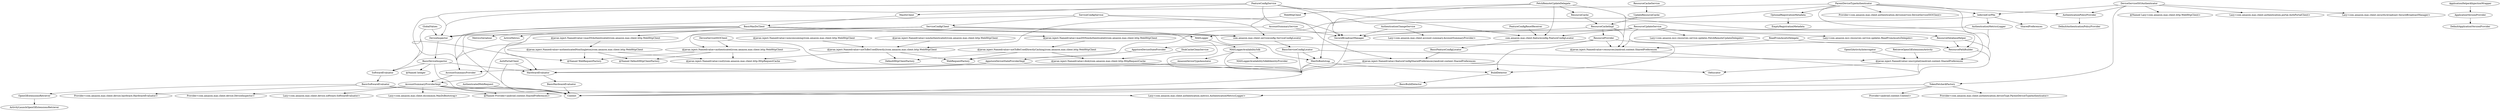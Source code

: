 digraph G1 {
  concentrate = true;
  n2 [label="@javax.inject.Named(value=authenticated)/com.amazon.mas.client.http.WebHttpClient"];
  n3 [label="@Named DefaultHttpClientFactory"];
  n2 -> n3;
  n4 [label="@Named WebRequestFactory"];
  n2 -> n4;
  n5 [label="@javax.inject.Named(value=null)/com.amazon.mas.client.http.HttpRequestCache"];
  n2 -> n5;
  n6 [label="@javax.inject.Named(value=authenticatedNonSingleton)/com.amazon.mas.client.http.WebHttpClient"];
  n6 -> n3;
  n6 -> n4;
  n6 -> n5;
  n7 [label="@javax.inject.Named(value=disk)/com.amazon.mas.client.http.HttpRequestCache"];
  n7 -> Context;
  n8 [label="@javax.inject.Named(value=encrypted)/android.content.SharedPreferences"];
  n8 -> Context;
  n8 -> Obfuscator;
  n9 [label="@javax.inject.Named(value=featureConfigSharedPreferences)/android.content.SharedPreferences"];
  n9 -> Context;
  n9 -> Obfuscator;
  n10 [label="@javax.inject.Named(value=masDSAuthenticated)/com.amazon.mas.client.http.WebHttpClient"];
  n10 -> n6;
  n11 [label="@javax.inject.Named(value=masDSNonAuthenticated)/com.amazon.mas.client.http.WebHttpClient"];
  n12 [label="@javax.inject.Named(value=notToBeUsedDirectlyCaching)/com.amazon.mas.client.http.WebHttpClient"];
  n11 -> n12;
  n13 [label="@javax.inject.Named(value=nonAuthenticated)/com.amazon.mas.client.http.WebHttpClient"];
  n14 [label="@javax.inject.Named(value=notToBeUsedDirectly)/com.amazon.mas.client.http.WebHttpClient"];
  n13 -> n14;
  n15 [label="@javax.inject.Named(value=nonconsuming)/com.amazon.mas.client.http.WebHttpClient"];
  n15 -> n14;
  n14 -> n5;
  n14 -> DefaultHttpClientFactory;
  n14 -> WebRequestFactory;
  n12 -> n7;
  n12 -> DefaultHttpClientFactory;
  n12 -> WebRequestFactory;
  n16 [label="@javax.inject.Named(value=resources)/android.content.SharedPreferences"];
  n16 -> Context;
  AccountSummaryProvider -> AccountSummaryProviderImpl;
  n17 [label="@Named Provider<android.content.SharedPreferences>"];
  AccountSummaryProviderImpl -> n17;
  n18 [label="Provider<com.amazon.mas.client.device.DeviceInspector>"];
  AccountSummaryProviderImpl -> n18;
  n19 [label="Lazy<com.amazon.mas.client.authentication.metrics.AuthenticationMetricsLogger>"];
  AccountSummaryProviderImpl -> n19;
  n20 [label="Lazy<com.amazon.mas.client.device.software.SoftwareEvaluator>"];
  AccountSummaryProviderImpl -> n20;
  n21 [label="Lazy<com.amazon.mas.client.dscommon.MasDsBootstrap>"];
  AccountSummaryProviderImpl -> n21;
  AccountSummaryProviderImpl -> Context;
  AccountSummaryService -> AccountSummaryProviderImpl;
  AccountSummaryService -> SecureBroadcastManager;
  AmazonDeviceTypeAnnotator -> HardwareEvaluator;
  n22 [label="ApplicationHelper$InjectionWrapper"];
  n22 -> ApplicationVersionProvider;
  ApplicationVersionProvider -> DefaultApplicationVersionProvider;
  AppstoreDeviceStateProvider -> AppstoreDeviceStateProviderImpl;
  AppstoreDeviceStateProviderImpl -> Context;
  AppstoreDeviceStateProviderImpl -> AccountSummaryProvider;
  AppstoreDeviceStateProviderImpl -> HardwareEvaluator;
  AuthPortalClient -> Context;
  AuthPortalClient -> HardwareEvaluator;
  AuthenticatedWebRequest -> Context;
  AuthenticationChangeService -> SecureBroadcastManager;
  n23 [label="Lazy<com.amazon.mas.client.account.summary.AccountSummaryProvider>"];
  AuthenticationChangeService -> n23;
  AuthenticationMetricsLogger -> MASLogger;
  AuthenticationMetricsLogger -> Context;
  AuthenticationPolicyProvider -> DefaultAuthenticationPolicyProvider;
  BasicBuildDetector -> Context;
  n24 [label="@Named Integer"];
  BasicDeviceInspector -> n24;
  BasicDeviceInspector -> Context;
  BasicDeviceInspector -> HardwareEvaluator;
  BasicDeviceInspector -> SoftwareEvaluator;
  BasicFeatureConfigLocator -> n9;
  BasicHardwareEvaluator -> Context;
  BasicMasDsClient -> MasDsBootstrap;
  BasicMasDsClient -> n10;
  BasicMasDsClient -> n11;
  BasicMasDsClient -> DeviceInspector;
  BasicMasDsClient -> MASLogger;
  BasicMasDsClient -> ActiveMetrics;
  BasicMasDsClient -> Context;
  BasicMasDsClient -> AccountSummaryProvider;
  BasicMasDsClient -> MetricsSerializer;
  n25 [label="com.amazon.mas.client.serviceconfig.ServiceConfigLocator"];
  BasicMasDsClient -> n25;
  BasicServiceConfigLocator -> MasDsBootstrap;
  BasicServiceConfigLocator -> n8;
  BasicServiceConfigLocator -> Context;
  BasicSoftwareEvaluator -> n17;
  n26 [label="Provider<com.amazon.mas.client.device.hardware.HardwareEvaluator>"];
  BasicSoftwareEvaluator -> n26;
  BasicSoftwareEvaluator -> Context;
  BasicSoftwareEvaluator -> OpenGlExtensionsRetriever;
  BuildDetector -> BasicBuildDetector;
  DeviceInspector -> BasicDeviceInspector;
  DeviceServiceSSOAuthenticator -> InferredCorPfm;
  DeviceServiceSSOAuthenticator -> AuthenticationPolicyProvider;
  n27 [label="@Named Lazy<com.amazon.mas.client.http.WebHttpClient>"];
  DeviceServiceSSOAuthenticator -> n27;
  n28 [label="Lazy<com.amazon.mas.client.authentication.portal.AuthPortalClient>"];
  DeviceServiceSSOAuthenticator -> n28;
  n29 [label="Lazy<com.amazon.mas.client.security.broadcast.SecureBroadcastManager>"];
  DeviceServiceSSOAuthenticator -> n29;
  n30 [label="TokenFetcher$Factory"];
  DeviceServiceSSOAuthenticator -> n30;
  DeviceServiceSSOClient -> n2;
  DeviceServiceSSOClient -> Context;
  DiskCacheCleanService -> n7;
  n31 [label="com.amazon.mas.client.featureconfig.FeatureConfigLocator"];
  FeatureConfigResetReceiver -> n31;
  FeatureConfigService -> SecureBroadcastManager;
  FeatureConfigService -> DeviceInspector;
  FeatureConfigService -> MasDsClient;
  FeatureConfigService -> n31;
  FeatureConfigService -> n9;
  FeatureConfigService -> AccountSummaryProvider;
  FeatureConfigService -> SoftwareEvaluator;
  FeatureConfigService -> n25;
  FetchRemoteUpdateDelegate -> ResourcePathBuilder;
  FetchRemoteUpdateDelegate -> n31;
  FetchRemoteUpdateDelegate -> WebHttpClient;
  FetchRemoteUpdateDelegate -> WebRequestFactory;
  FetchRemoteUpdateDelegate -> n16;
  FetchRemoteUpdateDelegate -> ResourceCache;
  GlobalValues -> DeviceInspector;
  GlobalValues -> HardwareEvaluator;
  GlobalValues -> SoftwareEvaluator;
  HardwareEvaluator -> BasicHardwareEvaluator;
  InferredCorPfm -> SecureBroadcastManager;
  InferredCorPfm -> SharedPreferences;
  InferredCorPfm -> AuthenticationMetricsLogger;
  MASLogger -> MASLoggerAvailabilitySdk;
  MASLoggerAvailabilitySdk -> AmazonDeviceTypeAnnotator;
  MASLoggerAvailabilitySdk -> Context;
  n32 [label="MASLoggerAvailabilitySdk$IdentityProvider"];
  MASLoggerAvailabilitySdk -> n32;
  MasDsBootstrap -> Context;
  MasDsBootstrap -> BuildDetector;
  MasDsClient -> BasicMasDsClient;
  OpenGlActivityInterrogator -> n8;
  OpenGlExtensionsRetriever -> ActivityLaunchOpenGlExtensionsRetriever;
  OptionalRegistrationMetadata -> EmptyRegistrationMetadata;
  ParentDeviceTypeAuthenticator -> InferredCorPfm;
  ParentDeviceTypeAuthenticator -> MasDsBootstrap;
  ParentDeviceTypeAuthenticator -> AuthenticationPolicyProvider;
  ParentDeviceTypeAuthenticator -> OptionalRegistrationMetadata;
  ParentDeviceTypeAuthenticator -> DeviceInspector;
  n33 [label="Provider<com.amazon.mas.client.authentication.deviceservice.DeviceServiceSSOClient>"];
  ParentDeviceTypeAuthenticator -> n33;
  ParentDeviceTypeAuthenticator -> n8;
  ParentDeviceTypeAuthenticator -> Context;
  ReadFromAssetsDelegate -> ResourcePathBuilder;
  ReadFromAssetsDelegate -> n16;
  ResourceCache -> ResourceCacheImpl;
  ResourceCacheImpl -> SecureBroadcastManager;
  ResourceCacheImpl -> ResourceProvider;
  ResourceCacheImpl -> n16;
  ResourceCacheService -> UpdateResourceCache;
  ResourceDatabaseHelper -> ResourcePathBuilder;
  ResourceDatabaseHelper -> Context;
  ResourcePathBuilder -> Context;
  ResourceProvider -> ResourcePathBuilder;
  ResourceProvider -> n16;
  ResourceProvider -> Context;
  ResourceProvider -> BuildDetector;
  ResourceProvider -> AppstoreDeviceStateProvider;
  ResourceUpdateService -> SecureBroadcastManager;
  ResourceUpdateService -> n31;
  ResourceUpdateService -> ResourceDatabaseHelper;
  n34 [label="Lazy<com.amazon.mcc.resources.service.updates.FetchRemoteUpdateDelegate>"];
  ResourceUpdateService -> n34;
  n35 [label="Lazy<com.amazon.mcc.resources.service.updates.ReadFromAssetsDelegate>"];
  ResourceUpdateService -> n35;
  ResourceUpdateService -> n16;
  ResourceUpdateService -> BuildDetector;
  RetrieveOpenGlExtensionsActivity -> n8;
  SecureBroadcastManager -> Context;
  ServiceConfigClient -> n2;
  ServiceConfigClient -> n4;
  ServiceConfigClient -> DeviceInspector;
  ServiceConfigClient -> Context;
  ServiceConfigClient -> AccountSummaryProvider;
  ServiceConfigClient -> n25;
  ServiceConfigService -> SecureBroadcastManager;
  ServiceConfigService -> ServiceConfigClient;
  ServiceConfigService -> AccountSummaryProvider;
  ServiceConfigService -> n25;
  SoftwareEvaluator -> BasicSoftwareEvaluator;
  n30 -> n17;
  n36 [label="Provider<android.content.Context>"];
  n30 -> n36;
  n37 [label="Provider<com.amazon.mas.client.authentication.deviceType.ParentDeviceTypeAuthenticator>"];
  n30 -> n37;
  n30 -> n19;
  UpdateResourceCache -> ResourceCacheImpl;
  WebHttpClient -> n14;
  n31 -> BasicFeatureConfigLocator;
  n25 -> BasicServiceConfigLocator;
}
